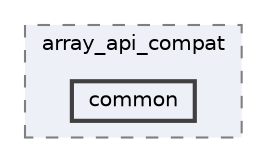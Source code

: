 digraph "/home/jam/Research/IRES-2025/dev/src/llm-scripts/testing/hypothesis-testing/hyp-env/lib/python3.12/site-packages/sklearn/externals/array_api_compat/common"
{
 // LATEX_PDF_SIZE
  bgcolor="transparent";
  edge [fontname=Helvetica,fontsize=10,labelfontname=Helvetica,labelfontsize=10];
  node [fontname=Helvetica,fontsize=10,shape=box,height=0.2,width=0.4];
  compound=true
  subgraph clusterdir_148276b412abcf5b18eaa00c0de48a4b {
    graph [ bgcolor="#edf0f7", pencolor="grey50", label="array_api_compat", fontname=Helvetica,fontsize=10 style="filled,dashed", URL="dir_148276b412abcf5b18eaa00c0de48a4b.html",tooltip=""]
  dir_09ebd74ff372bdf09e15aa6635c279d4 [label="common", fillcolor="#edf0f7", color="grey25", style="filled,bold", URL="dir_09ebd74ff372bdf09e15aa6635c279d4.html",tooltip=""];
  }
}
